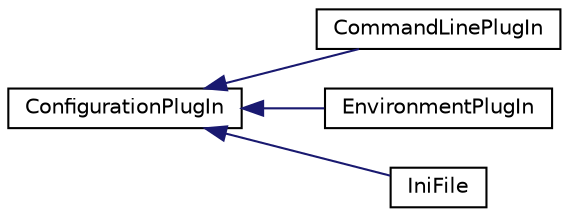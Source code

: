 digraph "Graphical Class Hierarchy"
{
  edge [fontname="Helvetica",fontsize="10",labelfontname="Helvetica",labelfontsize="10"];
  node [fontname="Helvetica",fontsize="10",shape=record];
  rankdir="LR";
  Node1 [label="ConfigurationPlugIn",height=0.2,width=0.4,color="black", fillcolor="white", style="filled",URL="$classaworx_1_1lib_1_1config_1_1ConfigurationPlugIn.html"];
  Node1 -> Node2 [dir="back",color="midnightblue",fontsize="10",style="solid",fontname="Helvetica"];
  Node2 [label="CommandLinePlugIn",height=0.2,width=0.4,color="black", fillcolor="white", style="filled",URL="$classaworx_1_1lib_1_1config_1_1CommandLinePlugIn.html"];
  Node1 -> Node3 [dir="back",color="midnightblue",fontsize="10",style="solid",fontname="Helvetica"];
  Node3 [label="EnvironmentPlugIn",height=0.2,width=0.4,color="black", fillcolor="white", style="filled",URL="$classaworx_1_1lib_1_1config_1_1EnvironmentPlugIn.html"];
  Node1 -> Node4 [dir="back",color="midnightblue",fontsize="10",style="solid",fontname="Helvetica"];
  Node4 [label="IniFile",height=0.2,width=0.4,color="black", fillcolor="white", style="filled",URL="$classaworx_1_1lib_1_1config_1_1IniFile.html"];
}
